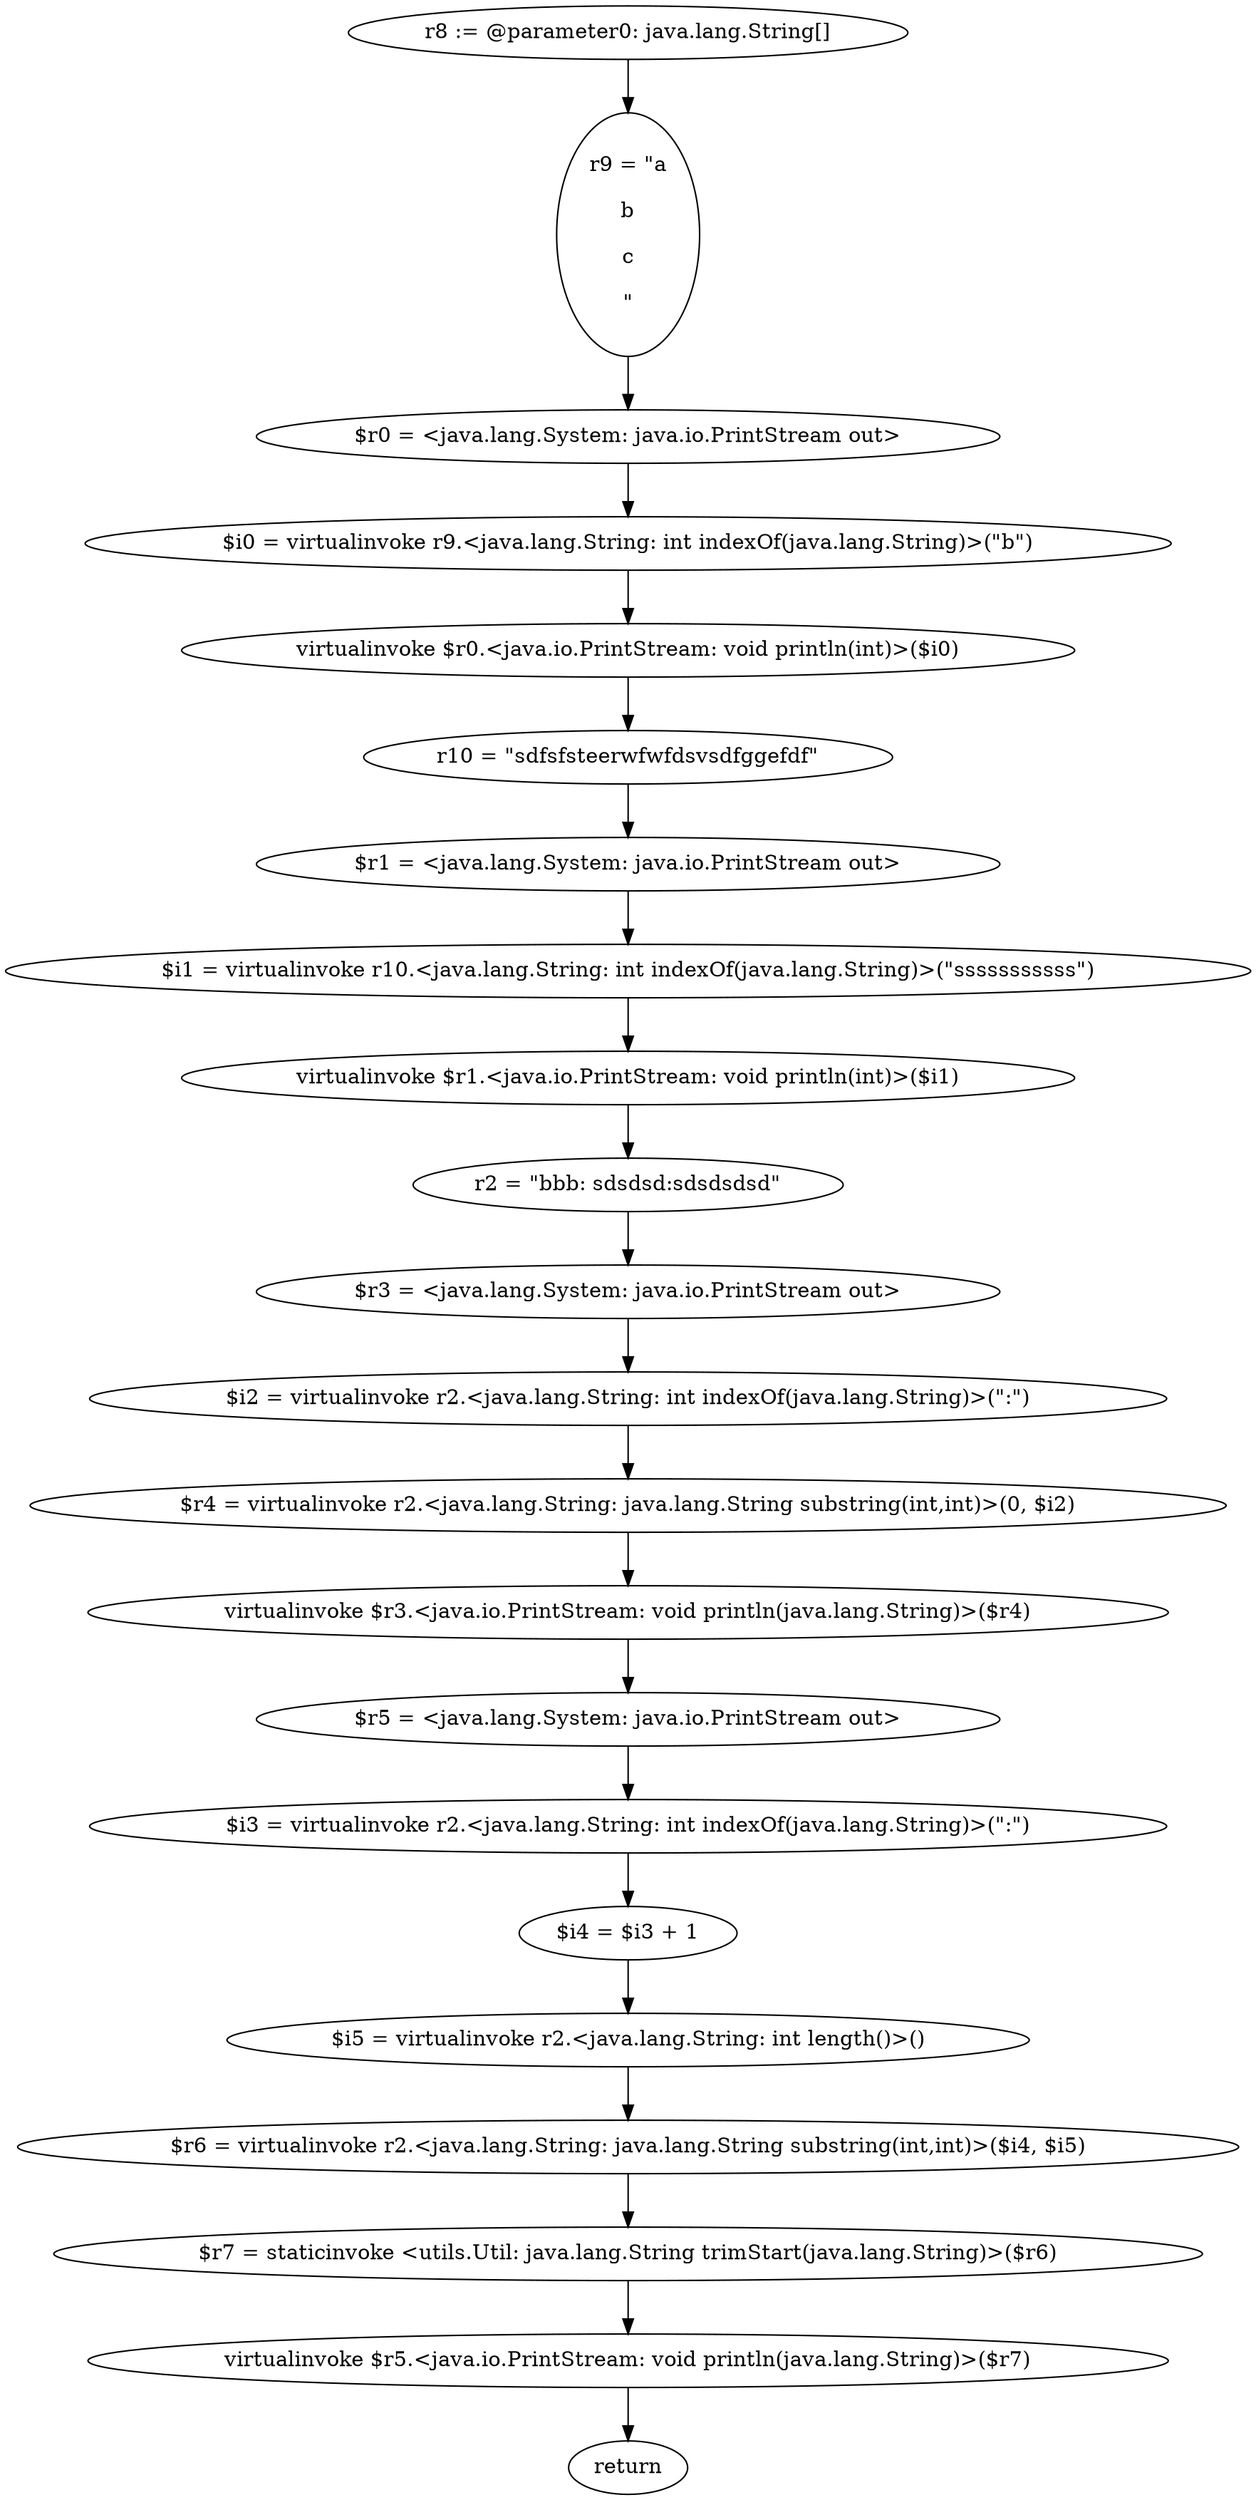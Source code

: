 digraph "unitGraph" {
    "r8 := @parameter0: java.lang.String[]"
    "r9 = \"a\n\rb\n\rc\n\r\""
    "$r0 = <java.lang.System: java.io.PrintStream out>"
    "$i0 = virtualinvoke r9.<java.lang.String: int indexOf(java.lang.String)>(\"b\")"
    "virtualinvoke $r0.<java.io.PrintStream: void println(int)>($i0)"
    "r10 = \"sdfsfsteerwfwfdsvsdfggefdf\""
    "$r1 = <java.lang.System: java.io.PrintStream out>"
    "$i1 = virtualinvoke r10.<java.lang.String: int indexOf(java.lang.String)>(\"sssssssssss\")"
    "virtualinvoke $r1.<java.io.PrintStream: void println(int)>($i1)"
    "r2 = \"bbb: sdsdsd:sdsdsdsd\""
    "$r3 = <java.lang.System: java.io.PrintStream out>"
    "$i2 = virtualinvoke r2.<java.lang.String: int indexOf(java.lang.String)>(\":\")"
    "$r4 = virtualinvoke r2.<java.lang.String: java.lang.String substring(int,int)>(0, $i2)"
    "virtualinvoke $r3.<java.io.PrintStream: void println(java.lang.String)>($r4)"
    "$r5 = <java.lang.System: java.io.PrintStream out>"
    "$i3 = virtualinvoke r2.<java.lang.String: int indexOf(java.lang.String)>(\":\")"
    "$i4 = $i3 + 1"
    "$i5 = virtualinvoke r2.<java.lang.String: int length()>()"
    "$r6 = virtualinvoke r2.<java.lang.String: java.lang.String substring(int,int)>($i4, $i5)"
    "$r7 = staticinvoke <utils.Util: java.lang.String trimStart(java.lang.String)>($r6)"
    "virtualinvoke $r5.<java.io.PrintStream: void println(java.lang.String)>($r7)"
    "return"
    "r8 := @parameter0: java.lang.String[]"->"r9 = \"a\n\rb\n\rc\n\r\"";
    "r9 = \"a\n\rb\n\rc\n\r\""->"$r0 = <java.lang.System: java.io.PrintStream out>";
    "$r0 = <java.lang.System: java.io.PrintStream out>"->"$i0 = virtualinvoke r9.<java.lang.String: int indexOf(java.lang.String)>(\"b\")";
    "$i0 = virtualinvoke r9.<java.lang.String: int indexOf(java.lang.String)>(\"b\")"->"virtualinvoke $r0.<java.io.PrintStream: void println(int)>($i0)";
    "virtualinvoke $r0.<java.io.PrintStream: void println(int)>($i0)"->"r10 = \"sdfsfsteerwfwfdsvsdfggefdf\"";
    "r10 = \"sdfsfsteerwfwfdsvsdfggefdf\""->"$r1 = <java.lang.System: java.io.PrintStream out>";
    "$r1 = <java.lang.System: java.io.PrintStream out>"->"$i1 = virtualinvoke r10.<java.lang.String: int indexOf(java.lang.String)>(\"sssssssssss\")";
    "$i1 = virtualinvoke r10.<java.lang.String: int indexOf(java.lang.String)>(\"sssssssssss\")"->"virtualinvoke $r1.<java.io.PrintStream: void println(int)>($i1)";
    "virtualinvoke $r1.<java.io.PrintStream: void println(int)>($i1)"->"r2 = \"bbb: sdsdsd:sdsdsdsd\"";
    "r2 = \"bbb: sdsdsd:sdsdsdsd\""->"$r3 = <java.lang.System: java.io.PrintStream out>";
    "$r3 = <java.lang.System: java.io.PrintStream out>"->"$i2 = virtualinvoke r2.<java.lang.String: int indexOf(java.lang.String)>(\":\")";
    "$i2 = virtualinvoke r2.<java.lang.String: int indexOf(java.lang.String)>(\":\")"->"$r4 = virtualinvoke r2.<java.lang.String: java.lang.String substring(int,int)>(0, $i2)";
    "$r4 = virtualinvoke r2.<java.lang.String: java.lang.String substring(int,int)>(0, $i2)"->"virtualinvoke $r3.<java.io.PrintStream: void println(java.lang.String)>($r4)";
    "virtualinvoke $r3.<java.io.PrintStream: void println(java.lang.String)>($r4)"->"$r5 = <java.lang.System: java.io.PrintStream out>";
    "$r5 = <java.lang.System: java.io.PrintStream out>"->"$i3 = virtualinvoke r2.<java.lang.String: int indexOf(java.lang.String)>(\":\")";
    "$i3 = virtualinvoke r2.<java.lang.String: int indexOf(java.lang.String)>(\":\")"->"$i4 = $i3 + 1";
    "$i4 = $i3 + 1"->"$i5 = virtualinvoke r2.<java.lang.String: int length()>()";
    "$i5 = virtualinvoke r2.<java.lang.String: int length()>()"->"$r6 = virtualinvoke r2.<java.lang.String: java.lang.String substring(int,int)>($i4, $i5)";
    "$r6 = virtualinvoke r2.<java.lang.String: java.lang.String substring(int,int)>($i4, $i5)"->"$r7 = staticinvoke <utils.Util: java.lang.String trimStart(java.lang.String)>($r6)";
    "$r7 = staticinvoke <utils.Util: java.lang.String trimStart(java.lang.String)>($r6)"->"virtualinvoke $r5.<java.io.PrintStream: void println(java.lang.String)>($r7)";
    "virtualinvoke $r5.<java.io.PrintStream: void println(java.lang.String)>($r7)"->"return";
}

